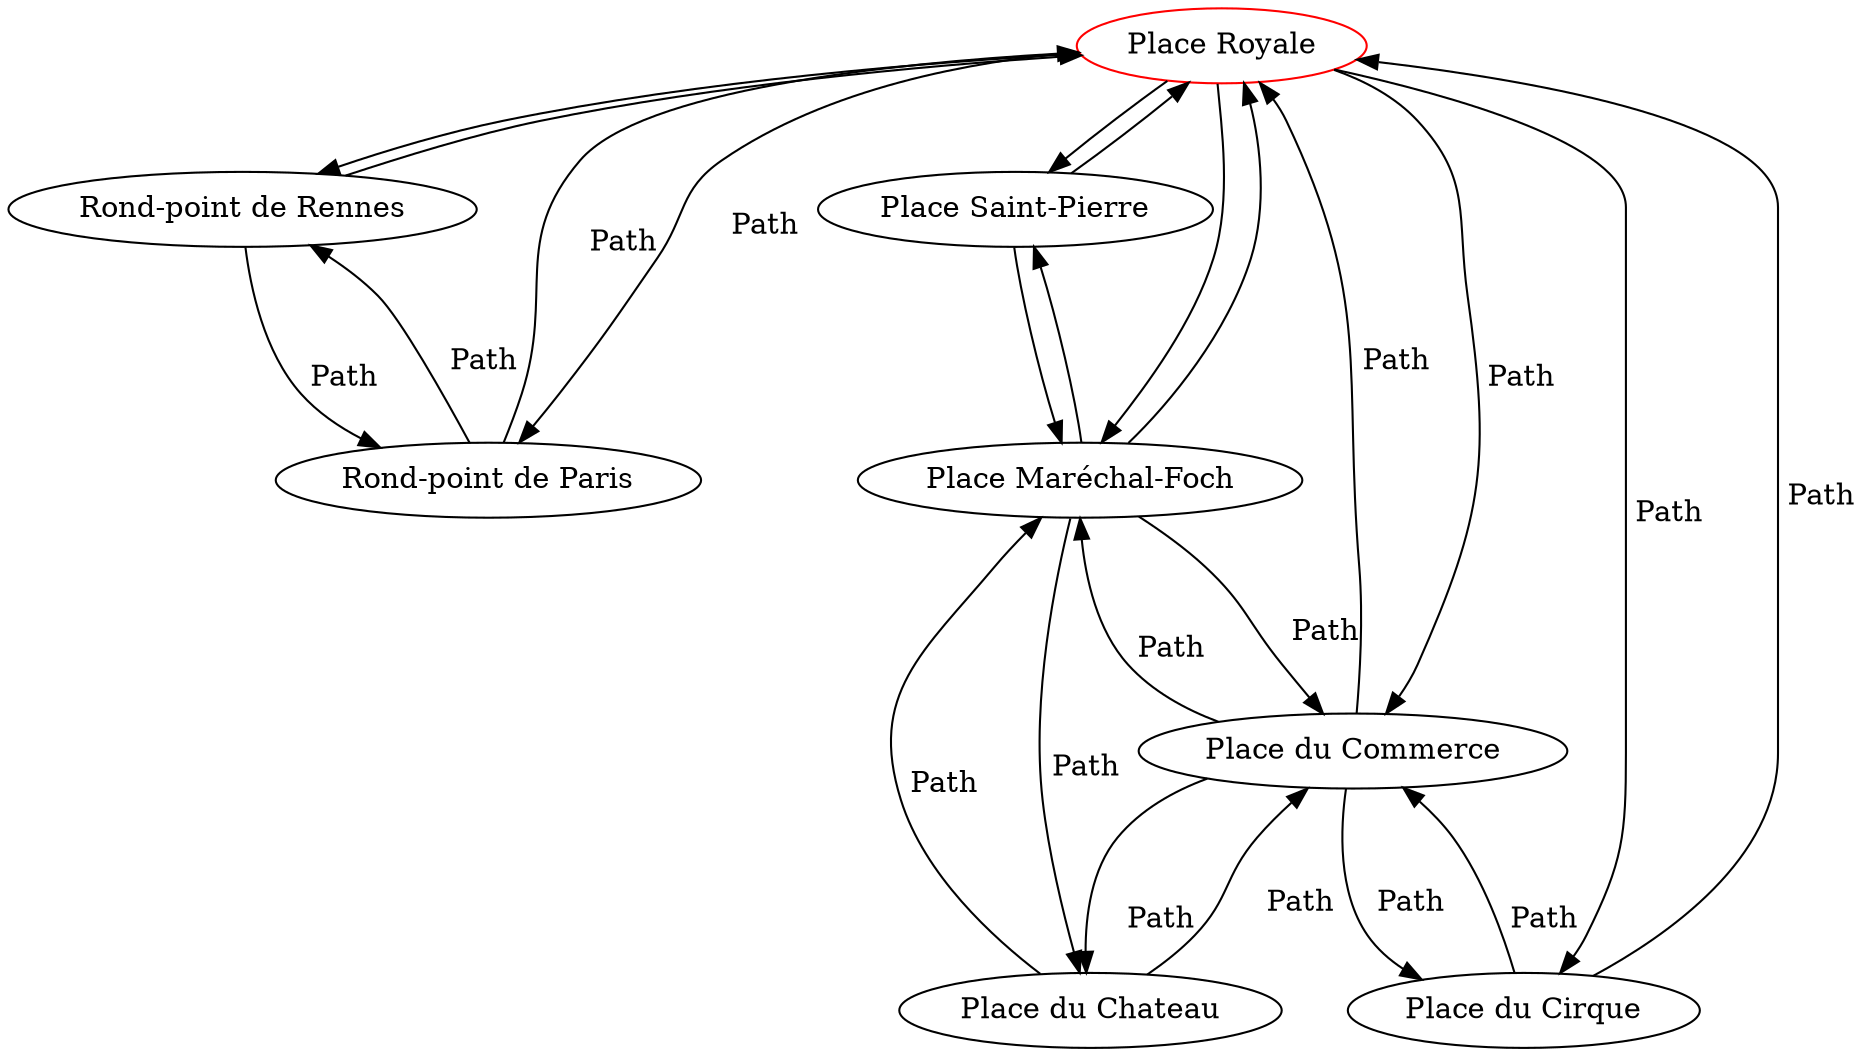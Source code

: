 digraph {
	Place_Royale [label="Place Royale",color="red"];
	Rond_point_de_Rennes [label="Rond-point de Rennes"];
	Rond_point_de_Paris [label="Rond-point de Paris"];
	Place_Saint_Pierre [label="Place Saint-Pierre"];
	Place_Marechal_Foch [label="Place Maréchal-Foch"];
	Place_du_Chateau [label="Place du Chateau"];
	Place_du_Commerce [label="Place du Commerce"];
	Place_du_Cirque [label="Place du Cirque"];

	Place_Royale -> Rond_point_de_Rennes [label="
"];
	Rond_point_de_Rennes -> Rond_point_de_Paris [label="

 Path"];
	Rond_point_de_Paris -> Place_Royale [label="

 Path"];
	Place_Royale -> Place_Saint_Pierre [label="
"];
	Place_Saint_Pierre -> Place_Marechal_Foch [label="
"];
	Place_Royale -> Place_Marechal_Foch [label="
"];
	Place_Royale -> Place_du_Commerce [label="

 Path"];
	Place_Royale -> Place_du_Cirque [label="

 Path"];
	Place_du_Cirque -> Place_du_Commerce [label="

 Path"];
	Place_du_Commerce -> Place_Marechal_Foch [label="

 Path"];
	Place_du_Commerce -> Place_du_Chateau [label="

 Path"];
	Place_du_Chateau -> Place_Marechal_Foch [label="

 Path"];
	Rond_point_de_Rennes -> Place_Royale [label=""];
	Rond_point_de_Paris -> Rond_point_de_Rennes [label="
 Path"];
	Place_Royale -> Rond_point_de_Paris [label="
 Path"];
	Place_Saint_Pierre -> Place_Royale [label=""];
	Place_Marechal_Foch -> Place_Saint_Pierre [label=""];
	Place_Marechal_Foch -> Place_Royale [label=""];
	Place_du_Commerce -> Place_Royale [label="
 Path"];
	Place_du_Cirque -> Place_Royale [label="
 Path"];
	Place_du_Commerce -> Place_du_Cirque [label="
 Path"];
	Place_Marechal_Foch -> Place_du_Commerce [label="
 Path"];
	Place_du_Chateau -> Place_du_Commerce [label="
 Path"];
	Place_Marechal_Foch -> Place_du_Chateau [label="
 Path"];
}

